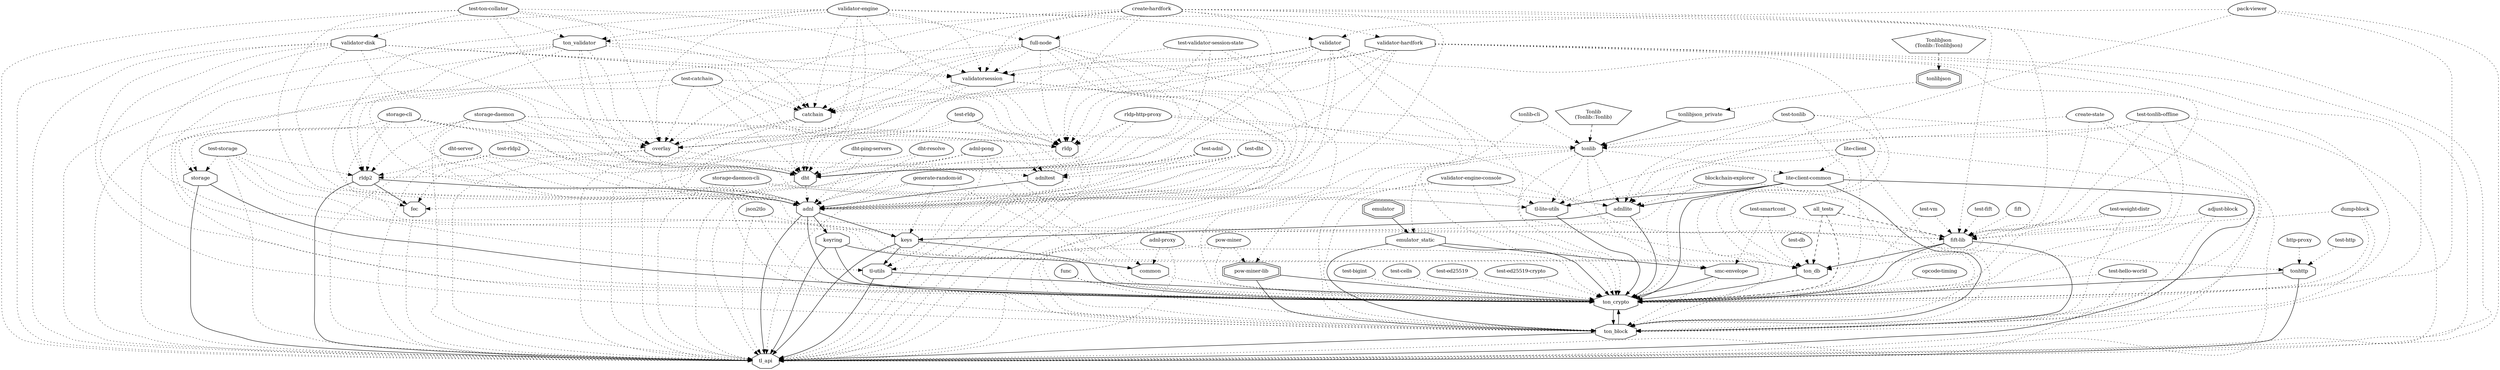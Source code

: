 digraph "tl_api" {
node [
  fontsize = "12"
];
    "node10" [ label = "tl_api", shape = octagon ];
    "node9" [ label = "tl-utils", shape = octagon ];
    "node9" -> "node10"  // tl-utils -> tl_api
    "node3" [ label = "keys", shape = octagon ];
    "node3" -> "node9"  // keys -> tl-utils
    "node2" [ label = "adnllite", shape = octagon ];
    "node2" -> "node3"  // adnllite -> keys
    "node1" [ label = "tonlib", shape = octagon ];
    "node1" -> "node2" [ style = dotted ] // tonlib -> adnllite
    "node0" [ label = "Tonlib\n(Tonlib::Tonlib)", shape = pentagon ];
    "node0" -> "node1" [ style = dashed ] // Tonlib -> tonlib
    "node35" [ label = "tonlibjson_private", shape = octagon ];
    "node35" -> "node1"  // tonlibjson_private -> tonlib
    "node34" [ label = "tonlibjson", shape = doubleoctagon ];
    "node34" -> "node35" [ style = dotted ] // tonlibjson -> tonlibjson_private
    "node33" [ label = "TonlibJson\n(Tonlib::TonlibJson)", shape = pentagon ];
    "node33" -> "node34" [ style = dashed ] // TonlibJson -> tonlibjson
    "node64" [ label = "create-state", shape = egg ];
    "node64" -> "node1" [ style = dotted ] // create-state -> tonlib
    "node90" [ label = "rldp-http-proxy", shape = egg ];
    "node90" -> "node1" [ style = dotted ] // rldp-http-proxy -> tonlib
    "node94" [ label = "storage-daemon", shape = egg ];
    "node94" -> "node1" [ style = dotted ] // storage-daemon -> tonlib
    "node122" [ label = "test-tonlib", shape = egg ];
    "node122" -> "node1" [ style = dotted ] // test-tonlib -> tonlib
    "node123" [ label = "test-tonlib-offline", shape = egg ];
    "node123" -> "node1" [ style = dotted ] // test-tonlib-offline -> tonlib
    "node127" [ label = "tonlib-cli", shape = egg ];
    "node127" -> "node1" [ style = dotted ] // tonlib-cli -> tonlib
    "node30" [ label = "lite-client-common", shape = octagon ];
    "node30" -> "node2"  // lite-client-common -> adnllite
    "node1" [ label = "tonlib", shape = octagon ];
    "node1" -> "node30" [ style = dotted ] // tonlib -> lite-client-common
    "node82" [ label = "lite-client", shape = egg ];
    "node82" -> "node30" [ style = dotted ] // lite-client -> lite-client-common
    "node51" [ label = "blockchain-explorer", shape = egg ];
    "node51" -> "node2" [ style = dotted ] // blockchain-explorer -> adnllite
    "node82" [ label = "lite-client", shape = egg ];
    "node82" -> "node2" [ style = dotted ] // lite-client -> adnllite
    "node95" [ label = "storage-daemon-cli", shape = egg ];
    "node95" -> "node2" [ style = dotted ] // storage-daemon-cli -> adnllite
    "node122" [ label = "test-tonlib", shape = egg ];
    "node122" -> "node2" [ style = dotted ] // test-tonlib -> adnllite
    "node123" [ label = "test-tonlib-offline", shape = egg ];
    "node123" -> "node2" [ style = dotted ] // test-tonlib-offline -> adnllite
    "node132" [ label = "validator-engine-console", shape = egg ];
    "node132" -> "node2" [ style = dotted ] // validator-engine-console -> adnllite
    "node38" [ label = "adnl", shape = octagon ];
    "node38" -> "node3"  // adnl -> keys
    "node41" [ label = "adnl-pong", shape = egg ];
    "node41" -> "node38" [ style = dotted ] // adnl-pong -> adnl
    "node42" [ label = "dht", shape = octagon ];
    "node42" -> "node38" [ style = dotted ] // dht -> adnl
    "node41" [ label = "adnl-pong", shape = egg ];
    "node41" -> "node42" [ style = dotted ] // adnl-pong -> dht
    "node53" [ label = "catchain", shape = octagon ];
    "node53" -> "node42" [ style = dotted ] // catchain -> dht
    "node56" [ label = "create-hardfork", shape = egg ];
    "node56" -> "node53" [ style = dotted ] // create-hardfork -> catchain
    "node57" [ label = "full-node", shape = octagon ];
    "node57" -> "node53" [ style = dotted ] // full-node -> catchain
    "node56" [ label = "create-hardfork", shape = egg ];
    "node56" -> "node57" [ style = dotted ] // create-hardfork -> full-node
    "node131" [ label = "validator-engine", shape = egg ];
    "node131" -> "node57" [ style = dotted ] // validator-engine -> full-node
    "node60" [ label = "validatorsession", shape = octagon ];
    "node60" -> "node53" [ style = dotted ] // validatorsession -> catchain
    "node57" [ label = "full-node", shape = octagon ];
    "node57" -> "node60" [ style = dotted ] // full-node -> validatorsession
    "node62" [ label = "ton_validator", shape = octagon ];
    "node62" -> "node60" [ style = dotted ] // ton_validator -> validatorsession
    "node56" [ label = "create-hardfork", shape = egg ];
    "node56" -> "node62" [ style = dotted ] // create-hardfork -> ton_validator
    "node120" [ label = "test-ton-collator", shape = egg ];
    "node120" -> "node62" [ style = dotted ] // test-ton-collator -> ton_validator
    "node131" [ label = "validator-engine", shape = egg ];
    "node131" -> "node62" [ style = dotted ] // validator-engine -> ton_validator
    "node63" [ label = "validator-hardfork", shape = octagon ];
    "node63" -> "node60" [ style = dotted ] // validator-hardfork -> validatorsession
    "node56" [ label = "create-hardfork", shape = egg ];
    "node56" -> "node63" [ style = dotted ] // create-hardfork -> validator-hardfork
    "node56" [ label = "create-hardfork", shape = egg ];
    "node56" -> "node60" [ style = dotted ] // create-hardfork -> validatorsession
    "node86" [ label = "validator", shape = octagon ];
    "node86" -> "node60" [ style = dotted ] // validator -> validatorsession
    "node85" [ label = "pack-viewer", shape = egg ];
    "node85" -> "node86" [ style = dotted ] // pack-viewer -> validator
    "node131" [ label = "validator-engine", shape = egg ];
    "node131" -> "node86" [ style = dotted ] // validator-engine -> validator
    "node121" [ label = "validator-disk", shape = octagon ];
    "node121" -> "node60" [ style = dotted ] // validator-disk -> validatorsession
    "node120" [ label = "test-ton-collator", shape = egg ];
    "node120" -> "node121" [ style = dotted ] // test-ton-collator -> validator-disk
    "node120" [ label = "test-ton-collator", shape = egg ];
    "node120" -> "node60" [ style = dotted ] // test-ton-collator -> validatorsession
    "node124" [ label = "test-validator-session-state", shape = egg ];
    "node124" -> "node60" [ style = dotted ] // test-validator-session-state -> validatorsession
    "node131" [ label = "validator-engine", shape = egg ];
    "node131" -> "node60" [ style = dotted ] // validator-engine -> validatorsession
    "node62" [ label = "ton_validator", shape = octagon ];
    "node62" -> "node53" [ style = dotted ] // ton_validator -> catchain
    "node63" [ label = "validator-hardfork", shape = octagon ];
    "node63" -> "node53" [ style = dotted ] // validator-hardfork -> catchain
    "node86" [ label = "validator", shape = octagon ];
    "node86" -> "node53" [ style = dotted ] // validator -> catchain
    "node101" [ label = "test-catchain", shape = egg ];
    "node101" -> "node53" [ style = dotted ] // test-catchain -> catchain
    "node120" [ label = "test-ton-collator", shape = egg ];
    "node120" -> "node53" [ style = dotted ] // test-ton-collator -> catchain
    "node121" [ label = "validator-disk", shape = octagon ];
    "node121" -> "node53" [ style = dotted ] // validator-disk -> catchain
    "node131" [ label = "validator-engine", shape = egg ];
    "node131" -> "node53" [ style = dotted ] // validator-engine -> catchain
    "node54" [ label = "overlay", shape = octagon ];
    "node54" -> "node42" [ style = dotted ] // overlay -> dht
    "node53" [ label = "catchain", shape = octagon ];
    "node53" -> "node54" [ style = dotted ] // catchain -> overlay
    "node57" [ label = "full-node", shape = octagon ];
    "node57" -> "node54" [ style = dotted ] // full-node -> overlay
    "node60" [ label = "validatorsession", shape = octagon ];
    "node60" -> "node54" [ style = dotted ] // validatorsession -> overlay
    "node56" [ label = "create-hardfork", shape = egg ];
    "node56" -> "node54" [ style = dotted ] // create-hardfork -> overlay
    "node62" [ label = "ton_validator", shape = octagon ];
    "node62" -> "node54" [ style = dotted ] // ton_validator -> overlay
    "node63" [ label = "validator-hardfork", shape = octagon ];
    "node63" -> "node54" [ style = dotted ] // validator-hardfork -> overlay
    "node86" [ label = "validator", shape = octagon ];
    "node86" -> "node54" [ style = dotted ] // validator -> overlay
    "node93" [ label = "storage-cli", shape = egg ];
    "node93" -> "node54" [ style = dotted ] // storage-cli -> overlay
    "node94" [ label = "storage-daemon", shape = egg ];
    "node94" -> "node54" [ style = dotted ] // storage-daemon -> overlay
    "node101" [ label = "test-catchain", shape = egg ];
    "node101" -> "node54" [ style = dotted ] // test-catchain -> overlay
    "node120" [ label = "test-ton-collator", shape = egg ];
    "node120" -> "node54" [ style = dotted ] // test-ton-collator -> overlay
    "node121" [ label = "validator-disk", shape = octagon ];
    "node121" -> "node54" [ style = dotted ] // validator-disk -> overlay
    "node131" [ label = "validator-engine", shape = egg ];
    "node131" -> "node54" [ style = dotted ] // validator-engine -> overlay
    "node56" [ label = "create-hardfork", shape = egg ];
    "node56" -> "node42" [ style = dotted ] // create-hardfork -> dht
    "node57" [ label = "full-node", shape = octagon ];
    "node57" -> "node42" [ style = dotted ] // full-node -> dht
    "node60" [ label = "validatorsession", shape = octagon ];
    "node60" -> "node42" [ style = dotted ] // validatorsession -> dht
    "node62" [ label = "ton_validator", shape = octagon ];
    "node62" -> "node42" [ style = dotted ] // ton_validator -> dht
    "node63" [ label = "validator-hardfork", shape = octagon ];
    "node63" -> "node42" [ style = dotted ] // validator-hardfork -> dht
    "node66" [ label = "dht-ping-servers", shape = egg ];
    "node66" -> "node42" [ style = dotted ] // dht-ping-servers -> dht
    "node68" [ label = "dht-resolve", shape = egg ];
    "node68" -> "node42" [ style = dotted ] // dht-resolve -> dht
    "node69" [ label = "dht-server", shape = egg ];
    "node69" -> "node42" [ style = dotted ] // dht-server -> dht
    "node86" [ label = "validator", shape = octagon ];
    "node86" -> "node42" [ style = dotted ] // validator -> dht
    "node90" [ label = "rldp-http-proxy", shape = egg ];
    "node90" -> "node42" [ style = dotted ] // rldp-http-proxy -> dht
    "node93" [ label = "storage-cli", shape = egg ];
    "node93" -> "node42" [ style = dotted ] // storage-cli -> dht
    "node94" [ label = "storage-daemon", shape = egg ];
    "node94" -> "node42" [ style = dotted ] // storage-daemon -> dht
    "node99" [ label = "test-adnl", shape = egg ];
    "node99" -> "node42" [ style = dotted ] // test-adnl -> dht
    "node101" [ label = "test-catchain", shape = egg ];
    "node101" -> "node42" [ style = dotted ] // test-catchain -> dht
    "node104" [ label = "test-dht", shape = egg ];
    "node104" -> "node42" [ style = dotted ] // test-dht -> dht
    "node112" [ label = "test-rldp", shape = egg ];
    "node112" -> "node42" [ style = dotted ] // test-rldp -> dht
    "node113" [ label = "test-rldp2", shape = egg ];
    "node113" -> "node42" [ style = dotted ] // test-rldp2 -> dht
    "node120" [ label = "test-ton-collator", shape = egg ];
    "node120" -> "node42" [ style = dotted ] // test-ton-collator -> dht
    "node121" [ label = "validator-disk", shape = octagon ];
    "node121" -> "node42" [ style = dotted ] // validator-disk -> dht
    "node124" [ label = "test-validator-session-state", shape = egg ];
    "node124" -> "node42" [ style = dotted ] // test-validator-session-state -> dht
    "node131" [ label = "validator-engine", shape = egg ];
    "node131" -> "node42" [ style = dotted ] // validator-engine -> dht
    "node44" [ label = "adnltest", shape = octagon ];
    "node44" -> "node38"  // adnltest -> adnl
    "node99" [ label = "test-adnl", shape = egg ];
    "node99" -> "node44" [ style = dotted ] // test-adnl -> adnltest
    "node101" [ label = "test-catchain", shape = egg ];
    "node101" -> "node44" [ style = dotted ] // test-catchain -> adnltest
    "node104" [ label = "test-dht", shape = egg ];
    "node104" -> "node44" [ style = dotted ] // test-dht -> adnltest
    "node112" [ label = "test-rldp", shape = egg ];
    "node112" -> "node44" [ style = dotted ] // test-rldp -> adnltest
    "node113" [ label = "test-rldp2", shape = egg ];
    "node113" -> "node44" [ style = dotted ] // test-rldp2 -> adnltest
    "node53" [ label = "catchain", shape = octagon ];
    "node53" -> "node38" [ style = dotted ] // catchain -> adnl
    "node54" [ label = "overlay", shape = octagon ];
    "node54" -> "node38" [ style = dotted ] // overlay -> adnl
    "node56" [ label = "create-hardfork", shape = egg ];
    "node56" -> "node38" [ style = dotted ] // create-hardfork -> adnl
    "node57" [ label = "full-node", shape = octagon ];
    "node57" -> "node38" [ style = dotted ] // full-node -> adnl
    "node58" [ label = "rldp", shape = octagon ];
    "node58" -> "node38" [ style = dotted ] // rldp -> adnl
    "node57" [ label = "full-node", shape = octagon ];
    "node57" -> "node58" [ style = dotted ] // full-node -> rldp
    "node60" [ label = "validatorsession", shape = octagon ];
    "node60" -> "node58" [ style = dotted ] // validatorsession -> rldp
    "node56" [ label = "create-hardfork", shape = egg ];
    "node56" -> "node58" [ style = dotted ] // create-hardfork -> rldp
    "node63" [ label = "validator-hardfork", shape = octagon ];
    "node63" -> "node58" [ style = dotted ] // validator-hardfork -> rldp
    "node86" [ label = "validator", shape = octagon ];
    "node86" -> "node58" [ style = dotted ] // validator -> rldp
    "node90" [ label = "rldp-http-proxy", shape = egg ];
    "node90" -> "node58" [ style = dotted ] // rldp-http-proxy -> rldp
    "node93" [ label = "storage-cli", shape = egg ];
    "node93" -> "node58" [ style = dotted ] // storage-cli -> rldp
    "node94" [ label = "storage-daemon", shape = egg ];
    "node94" -> "node58" [ style = dotted ] // storage-daemon -> rldp
    "node101" [ label = "test-catchain", shape = egg ];
    "node101" -> "node58" [ style = dotted ] // test-catchain -> rldp
    "node112" [ label = "test-rldp", shape = egg ];
    "node112" -> "node58" [ style = dotted ] // test-rldp -> rldp
    "node121" [ label = "validator-disk", shape = octagon ];
    "node121" -> "node58" [ style = dotted ] // validator-disk -> rldp
    "node124" [ label = "test-validator-session-state", shape = egg ];
    "node124" -> "node58" [ style = dotted ] // test-validator-session-state -> rldp
    "node131" [ label = "validator-engine", shape = egg ];
    "node131" -> "node58" [ style = dotted ] // validator-engine -> rldp
    "node59" [ label = "rldp2", shape = octagon ];
    "node59" -> "node38"  // rldp2 -> adnl
    "node57" [ label = "full-node", shape = octagon ];
    "node57" -> "node59" [ style = dotted ] // full-node -> rldp2
    "node90" [ label = "rldp-http-proxy", shape = egg ];
    "node90" -> "node59" [ style = dotted ] // rldp-http-proxy -> rldp2
    "node93" [ label = "storage-cli", shape = egg ];
    "node93" -> "node59" [ style = dotted ] // storage-cli -> rldp2
    "node94" [ label = "storage-daemon", shape = egg ];
    "node94" -> "node59" [ style = dotted ] // storage-daemon -> rldp2
    "node113" [ label = "test-rldp2", shape = egg ];
    "node113" -> "node59" [ style = dotted ] // test-rldp2 -> rldp2
    "node116" [ label = "test-storage", shape = egg ];
    "node116" -> "node59" [ style = dotted ] // test-storage -> rldp2
    "node131" [ label = "validator-engine", shape = egg ];
    "node131" -> "node59" [ style = dotted ] // validator-engine -> rldp2
    "node60" [ label = "validatorsession", shape = octagon ];
    "node60" -> "node38" [ style = dotted ] // validatorsession -> adnl
    "node62" [ label = "ton_validator", shape = octagon ];
    "node62" -> "node38" [ style = dotted ] // ton_validator -> adnl
    "node63" [ label = "validator-hardfork", shape = octagon ];
    "node63" -> "node38" [ style = dotted ] // validator-hardfork -> adnl
    "node66" [ label = "dht-ping-servers", shape = egg ];
    "node66" -> "node38" [ style = dotted ] // dht-ping-servers -> adnl
    "node68" [ label = "dht-resolve", shape = egg ];
    "node68" -> "node38" [ style = dotted ] // dht-resolve -> adnl
    "node69" [ label = "dht-server", shape = egg ];
    "node69" -> "node38" [ style = dotted ] // dht-server -> adnl
    "node74" [ label = "generate-random-id", shape = egg ];
    "node74" -> "node38" [ style = dotted ] // generate-random-id -> adnl
    "node86" [ label = "validator", shape = octagon ];
    "node86" -> "node38" [ style = dotted ] // validator -> adnl
    "node93" [ label = "storage-cli", shape = egg ];
    "node93" -> "node38" [ style = dotted ] // storage-cli -> adnl
    "node94" [ label = "storage-daemon", shape = egg ];
    "node94" -> "node38" [ style = dotted ] // storage-daemon -> adnl
    "node99" [ label = "test-adnl", shape = egg ];
    "node99" -> "node38" [ style = dotted ] // test-adnl -> adnl
    "node101" [ label = "test-catchain", shape = egg ];
    "node101" -> "node38" [ style = dotted ] // test-catchain -> adnl
    "node104" [ label = "test-dht", shape = egg ];
    "node104" -> "node38" [ style = dotted ] // test-dht -> adnl
    "node112" [ label = "test-rldp", shape = egg ];
    "node112" -> "node38" [ style = dotted ] // test-rldp -> adnl
    "node113" [ label = "test-rldp2", shape = egg ];
    "node113" -> "node38" [ style = dotted ] // test-rldp2 -> adnl
    "node120" [ label = "test-ton-collator", shape = egg ];
    "node120" -> "node38" [ style = dotted ] // test-ton-collator -> adnl
    "node121" [ label = "validator-disk", shape = octagon ];
    "node121" -> "node38" [ style = dotted ] // validator-disk -> adnl
    "node124" [ label = "test-validator-session-state", shape = egg ];
    "node124" -> "node38" [ style = dotted ] // test-validator-session-state -> adnl
    "node131" [ label = "validator-engine", shape = egg ];
    "node131" -> "node38" [ style = dotted ] // validator-engine -> adnl
    "node74" [ label = "generate-random-id", shape = egg ];
    "node74" -> "node3" [ style = dotted ] // generate-random-id -> keys
    "node80" [ label = "json2tlo", shape = egg ];
    "node80" -> "node3" [ style = dotted ] // json2tlo -> keys
    "node85" [ label = "pack-viewer", shape = egg ];
    "node85" -> "node3" [ style = dotted ] // pack-viewer -> keys
    "node41" [ label = "adnl-pong", shape = egg ];
    "node41" -> "node9" [ style = dotted ] // adnl-pong -> tl-utils
    "node43" [ label = "adnl-proxy", shape = egg ];
    "node43" -> "node9" [ style = dotted ] // adnl-proxy -> tl-utils
    "node116" [ label = "test-storage", shape = egg ];
    "node116" -> "node9" [ style = dotted ] // test-storage -> tl-utils
    "node15" [ label = "ton_block", shape = octagon ];
    "node15" -> "node10"  // ton_block -> tl_api
    "node13" [ label = "ton_crypto", shape = octagon ];
    "node13" -> "node15"  // ton_crypto -> ton_block
    "node15" [ label = "ton_block", shape = octagon ];
    "node15" -> "node13"  // ton_block -> ton_crypto
    "node9" [ label = "tl-utils", shape = octagon ];
    "node9" -> "node13"  // tl-utils -> ton_crypto
    "node3" [ label = "keys", shape = octagon ];
    "node3" -> "node13"  // keys -> ton_crypto
    "node2" [ label = "adnllite", shape = octagon ];
    "node2" -> "node13"  // adnllite -> ton_crypto
    "node24" [ label = "fift-lib", shape = octagon ];
    "node24" -> "node13"  // fift-lib -> ton_crypto
    "node23" [ label = "fift", shape = egg ];
    "node23" -> "node24" [ style = dotted ] // fift -> fift-lib
    "node37" [ label = "adjust-block", shape = egg ];
    "node37" -> "node24" [ style = dotted ] // adjust-block -> fift-lib
    "node45" [ label = "all_tests", shape = pentagon ];
    "node45" -> "node24" [ style = dashed ] // all_tests -> fift-lib
    "node56" [ label = "create-hardfork", shape = egg ];
    "node56" -> "node24" [ style = dotted ] // create-hardfork -> fift-lib
    "node64" [ label = "create-state", shape = egg ];
    "node64" -> "node24" [ style = dotted ] // create-state -> fift-lib
    "node70" [ label = "dump-block", shape = egg ];
    "node70" -> "node24" [ style = dotted ] // dump-block -> fift-lib
    "node93" [ label = "storage-cli", shape = egg ];
    "node93" -> "node24" [ style = dotted ] // storage-cli -> fift-lib
    "node94" [ label = "storage-daemon", shape = egg ];
    "node94" -> "node24" [ style = dotted ] // storage-daemon -> fift-lib
    "node108" [ label = "test-fift", shape = egg ];
    "node108" -> "node24" [ style = dotted ] // test-fift -> fift-lib
    "node115" [ label = "test-smartcont", shape = egg ];
    "node115" -> "node24" [ style = dotted ] // test-smartcont -> fift-lib
    "node123" [ label = "test-tonlib-offline", shape = egg ];
    "node123" -> "node24" [ style = dotted ] // test-tonlib-offline -> fift-lib
    "node125" [ label = "test-vm", shape = egg ];
    "node125" -> "node24" [ style = dotted ] // test-vm -> fift-lib
    "node126" [ label = "test-weight-distr", shape = egg ];
    "node126" -> "node24" [ style = dotted ] // test-weight-distr -> fift-lib
    "node131" [ label = "validator-engine", shape = egg ];
    "node131" -> "node24" [ style = dotted ] // validator-engine -> fift-lib
    "node25" [ label = "ton_db", shape = octagon ];
    "node25" -> "node13"  // ton_db -> ton_crypto
    "node24" [ label = "fift-lib", shape = octagon ];
    "node24" -> "node25"  // fift-lib -> ton_db
    "node45" [ label = "all_tests", shape = pentagon ];
    "node45" -> "node25" [ style = dashed ] // all_tests -> ton_db
    "node57" [ label = "full-node", shape = octagon ];
    "node57" -> "node25" [ style = dotted ] // full-node -> ton_db
    "node63" [ label = "validator-hardfork", shape = octagon ];
    "node63" -> "node25" [ style = dotted ] // validator-hardfork -> ton_db
    "node86" [ label = "validator", shape = octagon ];
    "node86" -> "node25" [ style = dotted ] // validator -> ton_db
    "node103" [ label = "test-db", shape = egg ];
    "node103" -> "node25" [ style = dotted ] // test-db -> ton_db
    "node115" [ label = "test-smartcont", shape = egg ];
    "node115" -> "node25" [ style = dotted ] // test-smartcont -> ton_db
    "node116" [ label = "test-storage", shape = egg ];
    "node116" -> "node25" [ style = dotted ] // test-storage -> ton_db
    "node121" [ label = "validator-disk", shape = octagon ];
    "node121" -> "node25" [ style = dotted ] // validator-disk -> ton_db
    "node29" [ label = "func", shape = egg ];
    "node29" -> "node13" [ style = dotted ] // func -> ton_crypto
    "node22" [ label = "smc-envelope", shape = octagon ];
    "node22" -> "node13"  // smc-envelope -> ton_crypto
    "node21" [ label = "emulator_static", shape = octagon ];
    "node21" -> "node22"  // emulator_static -> smc-envelope
    "node1" [ label = "tonlib", shape = octagon ];
    "node1" -> "node21" [ style = dotted ] // tonlib -> emulator_static
    "node72" [ label = "emulator", shape = doubleoctagon ];
    "node72" -> "node21"  // emulator -> emulator_static
    "node1" [ label = "tonlib", shape = octagon ];
    "node1" -> "node22" [ style = dotted ] // tonlib -> smc-envelope
    "node115" [ label = "test-smartcont", shape = egg ];
    "node115" -> "node22" [ style = dotted ] // test-smartcont -> smc-envelope
    "node21" [ label = "emulator_static", shape = octagon ];
    "node21" -> "node13"  // emulator_static -> ton_crypto
    "node31" [ label = "tl-lite-utils", shape = octagon ];
    "node31" -> "node13"  // tl-lite-utils -> ton_crypto
    "node30" [ label = "lite-client-common", shape = octagon ];
    "node30" -> "node31"  // lite-client-common -> tl-lite-utils
    "node1" [ label = "tonlib", shape = octagon ];
    "node1" -> "node31" [ style = dotted ] // tonlib -> tl-lite-utils
    "node51" [ label = "blockchain-explorer", shape = egg ];
    "node51" -> "node31" [ style = dotted ] // blockchain-explorer -> tl-lite-utils
    "node62" [ label = "ton_validator", shape = octagon ];
    "node62" -> "node31" [ style = dotted ] // ton_validator -> tl-lite-utils
    "node82" [ label = "lite-client", shape = egg ];
    "node82" -> "node31" [ style = dotted ] // lite-client -> tl-lite-utils
    "node95" [ label = "storage-daemon-cli", shape = egg ];
    "node95" -> "node31" [ style = dotted ] // storage-daemon-cli -> tl-lite-utils
    "node132" [ label = "validator-engine-console", shape = egg ];
    "node132" -> "node31" [ style = dotted ] // validator-engine-console -> tl-lite-utils
    "node30" [ label = "lite-client-common", shape = octagon ];
    "node30" -> "node13"  // lite-client-common -> ton_crypto
    "node1" [ label = "tonlib", shape = octagon ];
    "node1" -> "node13" [ style = dotted ] // tonlib -> ton_crypto
    "node37" [ label = "adjust-block", shape = egg ];
    "node37" -> "node13" [ style = dotted ] // adjust-block -> ton_crypto
    "node40" [ label = "common", shape = octagon ];
    "node40" -> "node13" [ style = dotted ] // common -> ton_crypto
    "node39" [ label = "keyring", shape = octagon ];
    "node39" -> "node40"  // keyring -> common
    "node38" [ label = "adnl", shape = octagon ];
    "node38" -> "node39"  // adnl -> keyring
    "node41" [ label = "adnl-pong", shape = egg ];
    "node41" -> "node40" [ style = dotted ] // adnl-pong -> common
    "node43" [ label = "adnl-proxy", shape = egg ];
    "node43" -> "node40" [ style = dotted ] // adnl-proxy -> common
    "node39" [ label = "keyring", shape = octagon ];
    "node39" -> "node13"  // keyring -> ton_crypto
    "node38" [ label = "adnl", shape = octagon ];
    "node38" -> "node13"  // adnl -> ton_crypto
    "node41" [ label = "adnl-pong", shape = egg ];
    "node41" -> "node13" [ style = dotted ] // adnl-pong -> ton_crypto
    "node43" [ label = "adnl-proxy", shape = egg ];
    "node43" -> "node13" [ style = dotted ] // adnl-proxy -> ton_crypto
    "node45" [ label = "all_tests", shape = pentagon ];
    "node45" -> "node13" [ style = dashed ] // all_tests -> ton_crypto
    "node51" [ label = "blockchain-explorer", shape = egg ];
    "node51" -> "node13" [ style = dotted ] // blockchain-explorer -> ton_crypto
    "node57" [ label = "full-node", shape = octagon ];
    "node57" -> "node13" [ style = dotted ] // full-node -> ton_crypto
    "node62" [ label = "ton_validator", shape = octagon ];
    "node62" -> "node13" [ style = dotted ] // ton_validator -> ton_crypto
    "node63" [ label = "validator-hardfork", shape = octagon ];
    "node63" -> "node13" [ style = dotted ] // validator-hardfork -> ton_crypto
    "node64" [ label = "create-state", shape = egg ];
    "node64" -> "node13" [ style = dotted ] // create-state -> ton_crypto
    "node70" [ label = "dump-block", shape = egg ];
    "node70" -> "node13" [ style = dotted ] // dump-block -> ton_crypto
    "node74" [ label = "generate-random-id", shape = egg ];
    "node74" -> "node13" [ style = dotted ] // generate-random-id -> ton_crypto
    "node78" [ label = "tonhttp", shape = octagon ];
    "node78" -> "node13"  // tonhttp -> ton_crypto
    "node77" [ label = "http-proxy", shape = egg ];
    "node77" -> "node78" [ style = dotted ] // http-proxy -> tonhttp
    "node90" [ label = "rldp-http-proxy", shape = egg ];
    "node90" -> "node78" [ style = dotted ] // rldp-http-proxy -> tonhttp
    "node110" [ label = "test-http", shape = egg ];
    "node110" -> "node78" [ style = dotted ] // test-http -> tonhttp
    "node80" [ label = "json2tlo", shape = egg ];
    "node80" -> "node13" [ style = dotted ] // json2tlo -> ton_crypto
    "node82" [ label = "lite-client", shape = egg ];
    "node82" -> "node13" [ style = dotted ] // lite-client -> ton_crypto
    "node84" [ label = "opcode-timing", shape = egg ];
    "node84" -> "node13" [ style = dotted ] // opcode-timing -> ton_crypto
    "node85" [ label = "pack-viewer", shape = egg ];
    "node85" -> "node13" [ style = dotted ] // pack-viewer -> ton_crypto
    "node86" [ label = "validator", shape = octagon ];
    "node86" -> "node13" [ style = dotted ] // validator -> ton_crypto
    "node88" [ label = "pow-miner-lib", shape = doubleoctagon ];
    "node88" -> "node13"  // pow-miner-lib -> ton_crypto
    "node87" [ label = "pow-miner", shape = egg ];
    "node87" -> "node88" [ style = dotted ] // pow-miner -> pow-miner-lib
    "node127" [ label = "tonlib-cli", shape = egg ];
    "node127" -> "node88" [ style = dotted ] // tonlib-cli -> pow-miner-lib
    "node87" [ label = "pow-miner", shape = egg ];
    "node87" -> "node13" [ style = dotted ] // pow-miner -> ton_crypto
    "node92" [ label = "storage", shape = octagon ];
    "node92" -> "node13"  // storage -> ton_crypto
    "node93" [ label = "storage-cli", shape = egg ];
    "node93" -> "node92" [ style = dotted ] // storage-cli -> storage
    "node94" [ label = "storage-daemon", shape = egg ];
    "node94" -> "node92" [ style = dotted ] // storage-daemon -> storage
    "node116" [ label = "test-storage", shape = egg ];
    "node116" -> "node92" [ style = dotted ] // test-storage -> storage
    "node100" [ label = "test-bigint", shape = egg ];
    "node100" -> "node13" [ style = dotted ] // test-bigint -> ton_crypto
    "node102" [ label = "test-cells", shape = egg ];
    "node102" -> "node13" [ style = dotted ] // test-cells -> ton_crypto
    "node105" [ label = "test-ed25519", shape = egg ];
    "node105" -> "node13" [ style = dotted ] // test-ed25519 -> ton_crypto
    "node106" [ label = "test-ed25519-crypto", shape = egg ];
    "node106" -> "node13" [ style = dotted ] // test-ed25519-crypto -> ton_crypto
    "node109" [ label = "test-hello-world", shape = egg ];
    "node109" -> "node13" [ style = dotted ] // test-hello-world -> ton_crypto
    "node121" [ label = "validator-disk", shape = octagon ];
    "node121" -> "node13" [ style = dotted ] // validator-disk -> ton_crypto
    "node122" [ label = "test-tonlib", shape = egg ];
    "node122" -> "node13" [ style = dotted ] // test-tonlib -> ton_crypto
    "node123" [ label = "test-tonlib-offline", shape = egg ];
    "node123" -> "node13" [ style = dotted ] // test-tonlib-offline -> ton_crypto
    "node125" [ label = "test-vm", shape = egg ];
    "node125" -> "node13" [ style = dotted ] // test-vm -> ton_crypto
    "node126" [ label = "test-weight-distr", shape = egg ];
    "node126" -> "node13" [ style = dotted ] // test-weight-distr -> ton_crypto
    "node132" [ label = "validator-engine-console", shape = egg ];
    "node132" -> "node13" [ style = dotted ] // validator-engine-console -> ton_crypto
    "node24" [ label = "fift-lib", shape = octagon ];
    "node24" -> "node15"  // fift-lib -> ton_block
    "node29" [ label = "func", shape = egg ];
    "node29" -> "node15" [ style = dotted ] // func -> ton_block
    "node22" [ label = "smc-envelope", shape = octagon ];
    "node22" -> "node15" [ style = dotted ] // smc-envelope -> ton_block
    "node21" [ label = "emulator_static", shape = octagon ];
    "node21" -> "node15"  // emulator_static -> ton_block
    "node30" [ label = "lite-client-common", shape = octagon ];
    "node30" -> "node15"  // lite-client-common -> ton_block
    "node1" [ label = "tonlib", shape = octagon ];
    "node1" -> "node15" [ style = dotted ] // tonlib -> ton_block
    "node37" [ label = "adjust-block", shape = egg ];
    "node37" -> "node15" [ style = dotted ] // adjust-block -> ton_block
    "node51" [ label = "blockchain-explorer", shape = egg ];
    "node51" -> "node15" [ style = dotted ] // blockchain-explorer -> ton_block
    "node57" [ label = "full-node", shape = octagon ];
    "node57" -> "node15" [ style = dotted ] // full-node -> ton_block
    "node62" [ label = "ton_validator", shape = octagon ];
    "node62" -> "node15" [ style = dotted ] // ton_validator -> ton_block
    "node63" [ label = "validator-hardfork", shape = octagon ];
    "node63" -> "node15" [ style = dotted ] // validator-hardfork -> ton_block
    "node64" [ label = "create-state", shape = egg ];
    "node64" -> "node15" [ style = dotted ] // create-state -> ton_block
    "node70" [ label = "dump-block", shape = egg ];
    "node70" -> "node15" [ style = dotted ] // dump-block -> ton_block
    "node82" [ label = "lite-client", shape = egg ];
    "node82" -> "node15" [ style = dotted ] // lite-client -> ton_block
    "node86" [ label = "validator", shape = octagon ];
    "node86" -> "node15" [ style = dotted ] // validator -> ton_block
    "node88" [ label = "pow-miner-lib", shape = doubleoctagon ];
    "node88" -> "node15"  // pow-miner-lib -> ton_block
    "node87" [ label = "pow-miner", shape = egg ];
    "node87" -> "node15" [ style = dotted ] // pow-miner -> ton_block
    "node95" [ label = "storage-daemon-cli", shape = egg ];
    "node95" -> "node15" [ style = dotted ] // storage-daemon-cli -> ton_block
    "node121" [ label = "validator-disk", shape = octagon ];
    "node121" -> "node15" [ style = dotted ] // validator-disk -> ton_block
    "node122" [ label = "test-tonlib", shape = egg ];
    "node122" -> "node15" [ style = dotted ] // test-tonlib -> ton_block
    "node123" [ label = "test-tonlib-offline", shape = egg ];
    "node123" -> "node15" [ style = dotted ] // test-tonlib-offline -> ton_block
    "node126" [ label = "test-weight-distr", shape = egg ];
    "node126" -> "node15" [ style = dotted ] // test-weight-distr -> ton_block
    "node132" [ label = "validator-engine-console", shape = egg ];
    "node132" -> "node15" [ style = dotted ] // validator-engine-console -> ton_block
    "node3" [ label = "keys", shape = octagon ];
    "node3" -> "node10"  // keys -> tl_api
    "node30" [ label = "lite-client-common", shape = octagon ];
    "node30" -> "node10"  // lite-client-common -> tl_api
    "node39" [ label = "keyring", shape = octagon ];
    "node39" -> "node10"  // keyring -> tl_api
    "node38" [ label = "adnl", shape = octagon ];
    "node38" -> "node10"  // adnl -> tl_api
    "node42" [ label = "dht", shape = octagon ];
    "node42" -> "node10" [ style = dotted ] // dht -> tl_api
    "node41" [ label = "adnl-pong", shape = egg ];
    "node41" -> "node10" [ style = dotted ] // adnl-pong -> tl_api
    "node43" [ label = "adnl-proxy", shape = egg ];
    "node43" -> "node10" [ style = dotted ] // adnl-proxy -> tl_api
    "node55" [ label = "fec", shape = octagon ];
    "node55" -> "node10" [ style = dotted ] // fec -> tl_api
    "node54" [ label = "overlay", shape = octagon ];
    "node54" -> "node55" [ style = dotted ] // overlay -> fec
    "node58" [ label = "rldp", shape = octagon ];
    "node58" -> "node55" [ style = dotted ] // rldp -> fec
    "node59" [ label = "rldp2", shape = octagon ];
    "node59" -> "node55"  // rldp2 -> fec
    "node116" [ label = "test-storage", shape = egg ];
    "node116" -> "node55" [ style = dotted ] // test-storage -> fec
    "node54" [ label = "overlay", shape = octagon ];
    "node54" -> "node10" [ style = dotted ] // overlay -> tl_api
    "node53" [ label = "catchain", shape = octagon ];
    "node53" -> "node10" [ style = dotted ] // catchain -> tl_api
    "node58" [ label = "rldp", shape = octagon ];
    "node58" -> "node10" [ style = dotted ] // rldp -> tl_api
    "node59" [ label = "rldp2", shape = octagon ];
    "node59" -> "node10"  // rldp2 -> tl_api
    "node57" [ label = "full-node", shape = octagon ];
    "node57" -> "node10" [ style = dotted ] // full-node -> tl_api
    "node60" [ label = "validatorsession", shape = octagon ];
    "node60" -> "node10" [ style = dotted ] // validatorsession -> tl_api
    "node56" [ label = "create-hardfork", shape = egg ];
    "node56" -> "node10" [ style = dotted ] // create-hardfork -> tl_api
    "node62" [ label = "ton_validator", shape = octagon ];
    "node62" -> "node10" [ style = dotted ] // ton_validator -> tl_api
    "node63" [ label = "validator-hardfork", shape = octagon ];
    "node63" -> "node10" [ style = dotted ] // validator-hardfork -> tl_api
    "node69" [ label = "dht-server", shape = egg ];
    "node69" -> "node10" [ style = dotted ] // dht-server -> tl_api
    "node74" [ label = "generate-random-id", shape = egg ];
    "node74" -> "node10" [ style = dotted ] // generate-random-id -> tl_api
    "node78" [ label = "tonhttp", shape = octagon ];
    "node78" -> "node10"  // tonhttp -> tl_api
    "node80" [ label = "json2tlo", shape = egg ];
    "node80" -> "node10" [ style = dotted ] // json2tlo -> tl_api
    "node82" [ label = "lite-client", shape = egg ];
    "node82" -> "node10" [ style = dotted ] // lite-client -> tl_api
    "node85" [ label = "pack-viewer", shape = egg ];
    "node85" -> "node10" [ style = dotted ] // pack-viewer -> tl_api
    "node86" [ label = "validator", shape = octagon ];
    "node86" -> "node10" [ style = dotted ] // validator -> tl_api
    "node92" [ label = "storage", shape = octagon ];
    "node92" -> "node10"  // storage -> tl_api
    "node93" [ label = "storage-cli", shape = egg ];
    "node93" -> "node10" [ style = dotted ] // storage-cli -> tl_api
    "node94" [ label = "storage-daemon", shape = egg ];
    "node94" -> "node10" [ style = dotted ] // storage-daemon -> tl_api
    "node95" [ label = "storage-daemon-cli", shape = egg ];
    "node95" -> "node10" [ style = dotted ] // storage-daemon-cli -> tl_api
    "node99" [ label = "test-adnl", shape = egg ];
    "node99" -> "node10" [ style = dotted ] // test-adnl -> tl_api
    "node101" [ label = "test-catchain", shape = egg ];
    "node101" -> "node10" [ style = dotted ] // test-catchain -> tl_api
    "node104" [ label = "test-dht", shape = egg ];
    "node104" -> "node10" [ style = dotted ] // test-dht -> tl_api
    "node109" [ label = "test-hello-world", shape = egg ];
    "node109" -> "node10" [ style = dotted ] // test-hello-world -> tl_api
    "node112" [ label = "test-rldp", shape = egg ];
    "node112" -> "node10" [ style = dotted ] // test-rldp -> tl_api
    "node113" [ label = "test-rldp2", shape = egg ];
    "node113" -> "node10" [ style = dotted ] // test-rldp2 -> tl_api
    "node116" [ label = "test-storage", shape = egg ];
    "node116" -> "node10" [ style = dotted ] // test-storage -> tl_api
    "node120" [ label = "test-ton-collator", shape = egg ];
    "node120" -> "node10" [ style = dotted ] // test-ton-collator -> tl_api
    "node121" [ label = "validator-disk", shape = octagon ];
    "node121" -> "node10" [ style = dotted ] // validator-disk -> tl_api
    "node122" [ label = "test-tonlib", shape = egg ];
    "node122" -> "node10" [ style = dotted ] // test-tonlib -> tl_api
    "node123" [ label = "test-tonlib-offline", shape = egg ];
    "node123" -> "node10" [ style = dotted ] // test-tonlib-offline -> tl_api
    "node124" [ label = "test-validator-session-state", shape = egg ];
    "node124" -> "node10" [ style = dotted ] // test-validator-session-state -> tl_api
    "node131" [ label = "validator-engine", shape = egg ];
    "node131" -> "node10" [ style = dotted ] // validator-engine -> tl_api
    "node132" [ label = "validator-engine-console", shape = egg ];
    "node132" -> "node10" [ style = dotted ] // validator-engine-console -> tl_api
}
